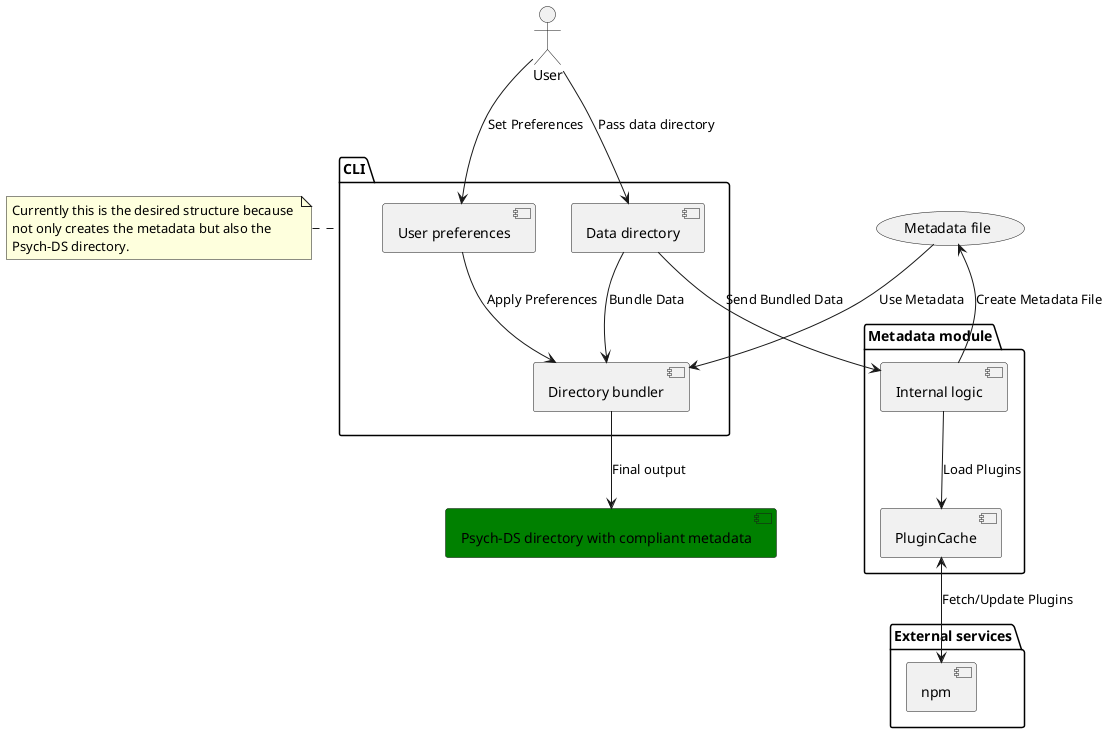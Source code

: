 @startuml
Actor User

package "CLI" {
  [User preferences]
  [Directory bundler]
  [Data directory]
}

package "Metadata module" {
  [Internal logic]
  [PluginCache]
}

package "External services" {
  [npm]
}

' User interactions
User --> [Data directory] : "Pass data directory"
User --> [User preferences] : "Set Preferences"

' Directory bundler operations
[Data directory] --> [Directory bundler] : "Bundle Data"
[User preferences] --> [Directory bundler] : "Apply Preferences"

' Internal processing and external services
[Data directory] --> [Internal logic] : "Send Bundled Data"
[Internal logic] --> [PluginCache] : "Load Plugins"
[PluginCache] <--> [npm] : "Fetch/Update Plugins"

' Final output: Metadata file
(Metadata file) <-- [Internal logic]  : "Create Metadata File"

' Optional: Directory bundler uses the Metadata File
(Metadata file) --> [Directory bundler] : "Use Metadata"

[Psych-DS directory with compliant metadata] #green
[Directory bundler] --> (Psych-DS directory with compliant metadata) : Final output


note left of [CLI]
  Currently this is the desired structure because 
  not only creates the metadata but also the
  Psych-DS directory.
end note

@enduml